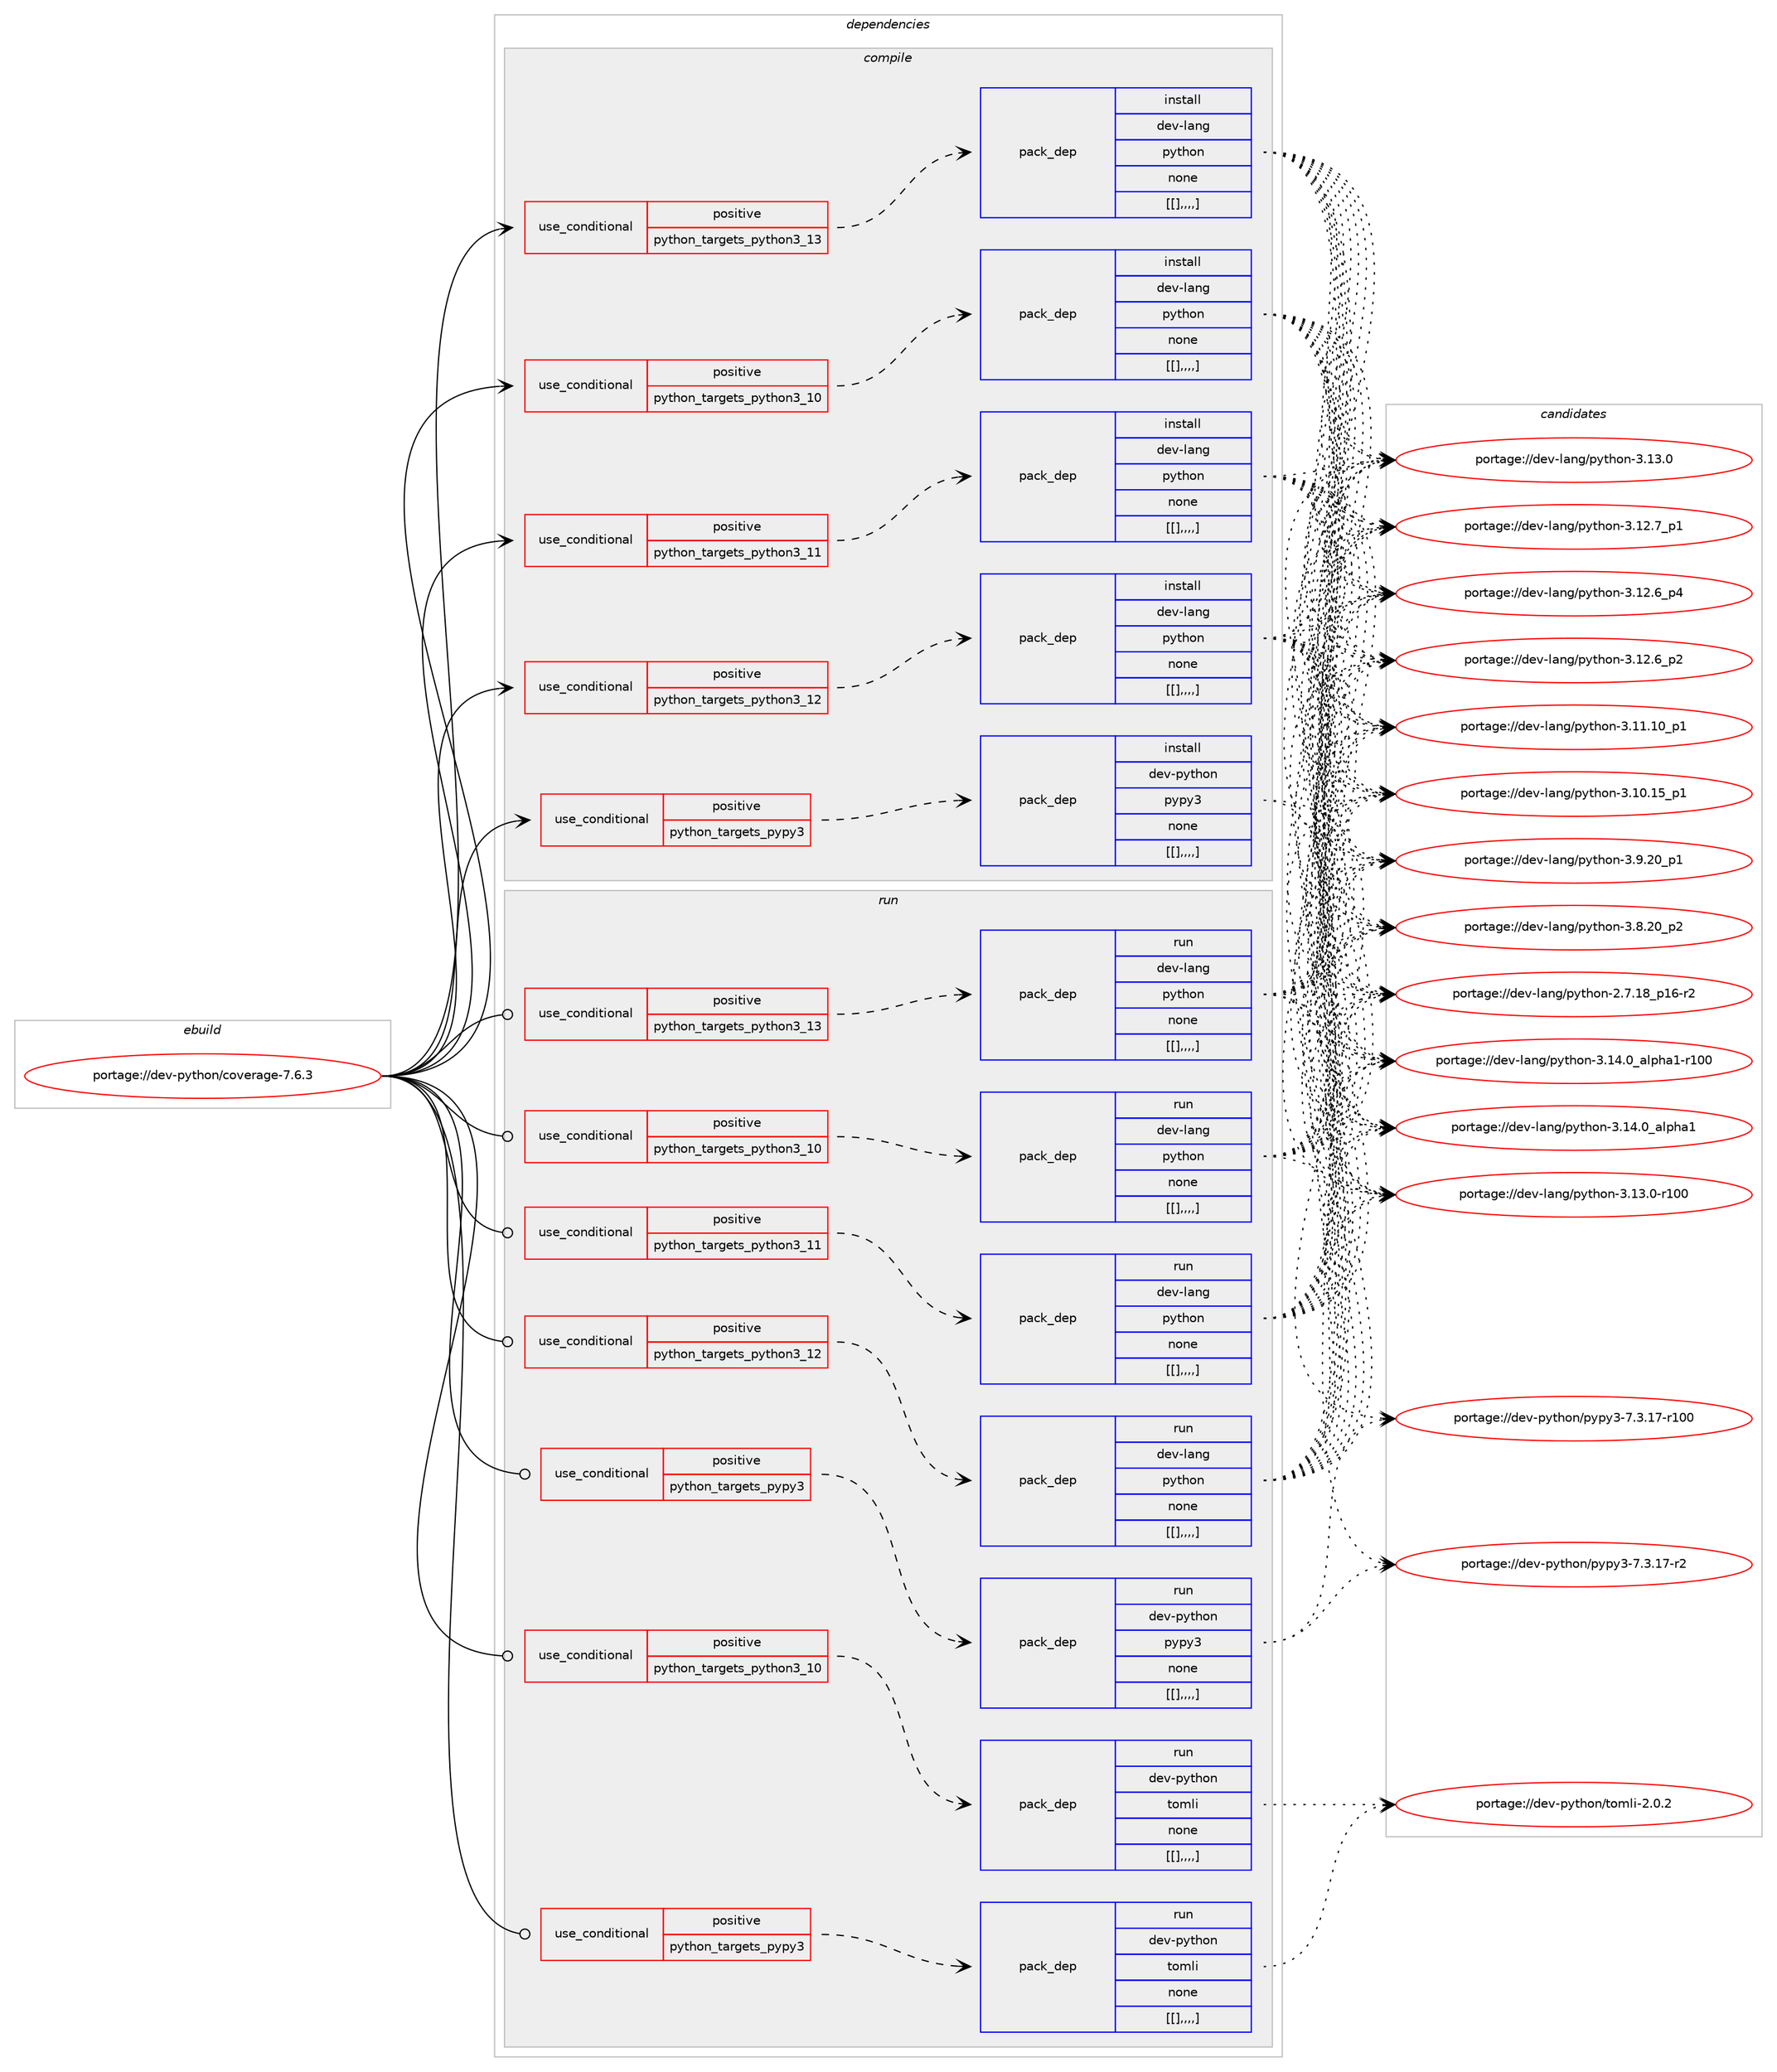 digraph prolog {

# *************
# Graph options
# *************

newrank=true;
concentrate=true;
compound=true;
graph [rankdir=LR,fontname=Helvetica,fontsize=10,ranksep=1.5];#, ranksep=2.5, nodesep=0.2];
edge  [arrowhead=vee];
node  [fontname=Helvetica,fontsize=10];

# **********
# The ebuild
# **********

subgraph cluster_leftcol {
color=gray;
label=<<i>ebuild</i>>;
id [label="portage://dev-python/coverage-7.6.3", color=red, width=4, href="../dev-python/coverage-7.6.3.svg"];
}

# ****************
# The dependencies
# ****************

subgraph cluster_midcol {
color=gray;
label=<<i>dependencies</i>>;
subgraph cluster_compile {
fillcolor="#eeeeee";
style=filled;
label=<<i>compile</i>>;
subgraph cond33964 {
dependency149577 [label=<<TABLE BORDER="0" CELLBORDER="1" CELLSPACING="0" CELLPADDING="4"><TR><TD ROWSPAN="3" CELLPADDING="10">use_conditional</TD></TR><TR><TD>positive</TD></TR><TR><TD>python_targets_pypy3</TD></TR></TABLE>>, shape=none, color=red];
subgraph pack114297 {
dependency149581 [label=<<TABLE BORDER="0" CELLBORDER="1" CELLSPACING="0" CELLPADDING="4" WIDTH="220"><TR><TD ROWSPAN="6" CELLPADDING="30">pack_dep</TD></TR><TR><TD WIDTH="110">install</TD></TR><TR><TD>dev-python</TD></TR><TR><TD>pypy3</TD></TR><TR><TD>none</TD></TR><TR><TD>[[],,,,]</TD></TR></TABLE>>, shape=none, color=blue];
}
dependency149577:e -> dependency149581:w [weight=20,style="dashed",arrowhead="vee"];
}
id:e -> dependency149577:w [weight=20,style="solid",arrowhead="vee"];
subgraph cond33967 {
dependency149596 [label=<<TABLE BORDER="0" CELLBORDER="1" CELLSPACING="0" CELLPADDING="4"><TR><TD ROWSPAN="3" CELLPADDING="10">use_conditional</TD></TR><TR><TD>positive</TD></TR><TR><TD>python_targets_python3_10</TD></TR></TABLE>>, shape=none, color=red];
subgraph pack114306 {
dependency149599 [label=<<TABLE BORDER="0" CELLBORDER="1" CELLSPACING="0" CELLPADDING="4" WIDTH="220"><TR><TD ROWSPAN="6" CELLPADDING="30">pack_dep</TD></TR><TR><TD WIDTH="110">install</TD></TR><TR><TD>dev-lang</TD></TR><TR><TD>python</TD></TR><TR><TD>none</TD></TR><TR><TD>[[],,,,]</TD></TR></TABLE>>, shape=none, color=blue];
}
dependency149596:e -> dependency149599:w [weight=20,style="dashed",arrowhead="vee"];
}
id:e -> dependency149596:w [weight=20,style="solid",arrowhead="vee"];
subgraph cond33974 {
dependency149617 [label=<<TABLE BORDER="0" CELLBORDER="1" CELLSPACING="0" CELLPADDING="4"><TR><TD ROWSPAN="3" CELLPADDING="10">use_conditional</TD></TR><TR><TD>positive</TD></TR><TR><TD>python_targets_python3_11</TD></TR></TABLE>>, shape=none, color=red];
subgraph pack114321 {
dependency149635 [label=<<TABLE BORDER="0" CELLBORDER="1" CELLSPACING="0" CELLPADDING="4" WIDTH="220"><TR><TD ROWSPAN="6" CELLPADDING="30">pack_dep</TD></TR><TR><TD WIDTH="110">install</TD></TR><TR><TD>dev-lang</TD></TR><TR><TD>python</TD></TR><TR><TD>none</TD></TR><TR><TD>[[],,,,]</TD></TR></TABLE>>, shape=none, color=blue];
}
dependency149617:e -> dependency149635:w [weight=20,style="dashed",arrowhead="vee"];
}
id:e -> dependency149617:w [weight=20,style="solid",arrowhead="vee"];
subgraph cond33988 {
dependency149641 [label=<<TABLE BORDER="0" CELLBORDER="1" CELLSPACING="0" CELLPADDING="4"><TR><TD ROWSPAN="3" CELLPADDING="10">use_conditional</TD></TR><TR><TD>positive</TD></TR><TR><TD>python_targets_python3_12</TD></TR></TABLE>>, shape=none, color=red];
subgraph pack114331 {
dependency149646 [label=<<TABLE BORDER="0" CELLBORDER="1" CELLSPACING="0" CELLPADDING="4" WIDTH="220"><TR><TD ROWSPAN="6" CELLPADDING="30">pack_dep</TD></TR><TR><TD WIDTH="110">install</TD></TR><TR><TD>dev-lang</TD></TR><TR><TD>python</TD></TR><TR><TD>none</TD></TR><TR><TD>[[],,,,]</TD></TR></TABLE>>, shape=none, color=blue];
}
dependency149641:e -> dependency149646:w [weight=20,style="dashed",arrowhead="vee"];
}
id:e -> dependency149641:w [weight=20,style="solid",arrowhead="vee"];
subgraph cond33994 {
dependency149657 [label=<<TABLE BORDER="0" CELLBORDER="1" CELLSPACING="0" CELLPADDING="4"><TR><TD ROWSPAN="3" CELLPADDING="10">use_conditional</TD></TR><TR><TD>positive</TD></TR><TR><TD>python_targets_python3_13</TD></TR></TABLE>>, shape=none, color=red];
subgraph pack114347 {
dependency149674 [label=<<TABLE BORDER="0" CELLBORDER="1" CELLSPACING="0" CELLPADDING="4" WIDTH="220"><TR><TD ROWSPAN="6" CELLPADDING="30">pack_dep</TD></TR><TR><TD WIDTH="110">install</TD></TR><TR><TD>dev-lang</TD></TR><TR><TD>python</TD></TR><TR><TD>none</TD></TR><TR><TD>[[],,,,]</TD></TR></TABLE>>, shape=none, color=blue];
}
dependency149657:e -> dependency149674:w [weight=20,style="dashed",arrowhead="vee"];
}
id:e -> dependency149657:w [weight=20,style="solid",arrowhead="vee"];
}
subgraph cluster_compileandrun {
fillcolor="#eeeeee";
style=filled;
label=<<i>compile and run</i>>;
}
subgraph cluster_run {
fillcolor="#eeeeee";
style=filled;
label=<<i>run</i>>;
subgraph cond34002 {
dependency149679 [label=<<TABLE BORDER="0" CELLBORDER="1" CELLSPACING="0" CELLPADDING="4"><TR><TD ROWSPAN="3" CELLPADDING="10">use_conditional</TD></TR><TR><TD>positive</TD></TR><TR><TD>python_targets_pypy3</TD></TR></TABLE>>, shape=none, color=red];
subgraph pack114350 {
dependency149681 [label=<<TABLE BORDER="0" CELLBORDER="1" CELLSPACING="0" CELLPADDING="4" WIDTH="220"><TR><TD ROWSPAN="6" CELLPADDING="30">pack_dep</TD></TR><TR><TD WIDTH="110">run</TD></TR><TR><TD>dev-python</TD></TR><TR><TD>pypy3</TD></TR><TR><TD>none</TD></TR><TR><TD>[[],,,,]</TD></TR></TABLE>>, shape=none, color=blue];
}
dependency149679:e -> dependency149681:w [weight=20,style="dashed",arrowhead="vee"];
}
id:e -> dependency149679:w [weight=20,style="solid",arrowhead="odot"];
subgraph cond34003 {
dependency149685 [label=<<TABLE BORDER="0" CELLBORDER="1" CELLSPACING="0" CELLPADDING="4"><TR><TD ROWSPAN="3" CELLPADDING="10">use_conditional</TD></TR><TR><TD>positive</TD></TR><TR><TD>python_targets_pypy3</TD></TR></TABLE>>, shape=none, color=red];
subgraph pack114356 {
dependency149689 [label=<<TABLE BORDER="0" CELLBORDER="1" CELLSPACING="0" CELLPADDING="4" WIDTH="220"><TR><TD ROWSPAN="6" CELLPADDING="30">pack_dep</TD></TR><TR><TD WIDTH="110">run</TD></TR><TR><TD>dev-python</TD></TR><TR><TD>tomli</TD></TR><TR><TD>none</TD></TR><TR><TD>[[],,,,]</TD></TR></TABLE>>, shape=none, color=blue];
}
dependency149685:e -> dependency149689:w [weight=20,style="dashed",arrowhead="vee"];
}
id:e -> dependency149685:w [weight=20,style="solid",arrowhead="odot"];
subgraph cond34005 {
dependency149690 [label=<<TABLE BORDER="0" CELLBORDER="1" CELLSPACING="0" CELLPADDING="4"><TR><TD ROWSPAN="3" CELLPADDING="10">use_conditional</TD></TR><TR><TD>positive</TD></TR><TR><TD>python_targets_python3_10</TD></TR></TABLE>>, shape=none, color=red];
subgraph pack114357 {
dependency149691 [label=<<TABLE BORDER="0" CELLBORDER="1" CELLSPACING="0" CELLPADDING="4" WIDTH="220"><TR><TD ROWSPAN="6" CELLPADDING="30">pack_dep</TD></TR><TR><TD WIDTH="110">run</TD></TR><TR><TD>dev-lang</TD></TR><TR><TD>python</TD></TR><TR><TD>none</TD></TR><TR><TD>[[],,,,]</TD></TR></TABLE>>, shape=none, color=blue];
}
dependency149690:e -> dependency149691:w [weight=20,style="dashed",arrowhead="vee"];
}
id:e -> dependency149690:w [weight=20,style="solid",arrowhead="odot"];
subgraph cond34006 {
dependency149692 [label=<<TABLE BORDER="0" CELLBORDER="1" CELLSPACING="0" CELLPADDING="4"><TR><TD ROWSPAN="3" CELLPADDING="10">use_conditional</TD></TR><TR><TD>positive</TD></TR><TR><TD>python_targets_python3_10</TD></TR></TABLE>>, shape=none, color=red];
subgraph pack114358 {
dependency149693 [label=<<TABLE BORDER="0" CELLBORDER="1" CELLSPACING="0" CELLPADDING="4" WIDTH="220"><TR><TD ROWSPAN="6" CELLPADDING="30">pack_dep</TD></TR><TR><TD WIDTH="110">run</TD></TR><TR><TD>dev-python</TD></TR><TR><TD>tomli</TD></TR><TR><TD>none</TD></TR><TR><TD>[[],,,,]</TD></TR></TABLE>>, shape=none, color=blue];
}
dependency149692:e -> dependency149693:w [weight=20,style="dashed",arrowhead="vee"];
}
id:e -> dependency149692:w [weight=20,style="solid",arrowhead="odot"];
subgraph cond34007 {
dependency149694 [label=<<TABLE BORDER="0" CELLBORDER="1" CELLSPACING="0" CELLPADDING="4"><TR><TD ROWSPAN="3" CELLPADDING="10">use_conditional</TD></TR><TR><TD>positive</TD></TR><TR><TD>python_targets_python3_11</TD></TR></TABLE>>, shape=none, color=red];
subgraph pack114401 {
dependency149771 [label=<<TABLE BORDER="0" CELLBORDER="1" CELLSPACING="0" CELLPADDING="4" WIDTH="220"><TR><TD ROWSPAN="6" CELLPADDING="30">pack_dep</TD></TR><TR><TD WIDTH="110">run</TD></TR><TR><TD>dev-lang</TD></TR><TR><TD>python</TD></TR><TR><TD>none</TD></TR><TR><TD>[[],,,,]</TD></TR></TABLE>>, shape=none, color=blue];
}
dependency149694:e -> dependency149771:w [weight=20,style="dashed",arrowhead="vee"];
}
id:e -> dependency149694:w [weight=20,style="solid",arrowhead="odot"];
subgraph cond34042 {
dependency149773 [label=<<TABLE BORDER="0" CELLBORDER="1" CELLSPACING="0" CELLPADDING="4"><TR><TD ROWSPAN="3" CELLPADDING="10">use_conditional</TD></TR><TR><TD>positive</TD></TR><TR><TD>python_targets_python3_12</TD></TR></TABLE>>, shape=none, color=red];
subgraph pack114403 {
dependency149774 [label=<<TABLE BORDER="0" CELLBORDER="1" CELLSPACING="0" CELLPADDING="4" WIDTH="220"><TR><TD ROWSPAN="6" CELLPADDING="30">pack_dep</TD></TR><TR><TD WIDTH="110">run</TD></TR><TR><TD>dev-lang</TD></TR><TR><TD>python</TD></TR><TR><TD>none</TD></TR><TR><TD>[[],,,,]</TD></TR></TABLE>>, shape=none, color=blue];
}
dependency149773:e -> dependency149774:w [weight=20,style="dashed",arrowhead="vee"];
}
id:e -> dependency149773:w [weight=20,style="solid",arrowhead="odot"];
subgraph cond34044 {
dependency149777 [label=<<TABLE BORDER="0" CELLBORDER="1" CELLSPACING="0" CELLPADDING="4"><TR><TD ROWSPAN="3" CELLPADDING="10">use_conditional</TD></TR><TR><TD>positive</TD></TR><TR><TD>python_targets_python3_13</TD></TR></TABLE>>, shape=none, color=red];
subgraph pack114405 {
dependency149778 [label=<<TABLE BORDER="0" CELLBORDER="1" CELLSPACING="0" CELLPADDING="4" WIDTH="220"><TR><TD ROWSPAN="6" CELLPADDING="30">pack_dep</TD></TR><TR><TD WIDTH="110">run</TD></TR><TR><TD>dev-lang</TD></TR><TR><TD>python</TD></TR><TR><TD>none</TD></TR><TR><TD>[[],,,,]</TD></TR></TABLE>>, shape=none, color=blue];
}
dependency149777:e -> dependency149778:w [weight=20,style="dashed",arrowhead="vee"];
}
id:e -> dependency149777:w [weight=20,style="solid",arrowhead="odot"];
}
}

# **************
# The candidates
# **************

subgraph cluster_choices {
rank=same;
color=gray;
label=<<i>candidates</i>>;

subgraph choice114291 {
color=black;
nodesep=1;
choice100101118451121211161041111104711212111212151455546514649554511450 [label="portage://dev-python/pypy3-7.3.17-r2", color=red, width=4,href="../dev-python/pypy3-7.3.17-r2.svg"];
choice1001011184511212111610411111047112121112121514555465146495545114494848 [label="portage://dev-python/pypy3-7.3.17-r100", color=red, width=4,href="../dev-python/pypy3-7.3.17-r100.svg"];
dependency149581:e -> choice100101118451121211161041111104711212111212151455546514649554511450:w [style=dotted,weight="100"];
dependency149581:e -> choice1001011184511212111610411111047112121112121514555465146495545114494848:w [style=dotted,weight="100"];
}
subgraph choice114293 {
color=black;
nodesep=1;
choice100101118451089711010347112121116104111110455146495246489597108112104974945114494848 [label="portage://dev-lang/python-3.14.0_alpha1-r100", color=red, width=4,href="../dev-lang/python-3.14.0_alpha1-r100.svg"];
choice1001011184510897110103471121211161041111104551464952464895971081121049749 [label="portage://dev-lang/python-3.14.0_alpha1", color=red, width=4,href="../dev-lang/python-3.14.0_alpha1.svg"];
choice1001011184510897110103471121211161041111104551464951464845114494848 [label="portage://dev-lang/python-3.13.0-r100", color=red, width=4,href="../dev-lang/python-3.13.0-r100.svg"];
choice10010111845108971101034711212111610411111045514649514648 [label="portage://dev-lang/python-3.13.0", color=red, width=4,href="../dev-lang/python-3.13.0.svg"];
choice100101118451089711010347112121116104111110455146495046559511249 [label="portage://dev-lang/python-3.12.7_p1", color=red, width=4,href="../dev-lang/python-3.12.7_p1.svg"];
choice100101118451089711010347112121116104111110455146495046549511252 [label="portage://dev-lang/python-3.12.6_p4", color=red, width=4,href="../dev-lang/python-3.12.6_p4.svg"];
choice100101118451089711010347112121116104111110455146495046549511250 [label="portage://dev-lang/python-3.12.6_p2", color=red, width=4,href="../dev-lang/python-3.12.6_p2.svg"];
choice10010111845108971101034711212111610411111045514649494649489511249 [label="portage://dev-lang/python-3.11.10_p1", color=red, width=4,href="../dev-lang/python-3.11.10_p1.svg"];
choice10010111845108971101034711212111610411111045514649484649539511249 [label="portage://dev-lang/python-3.10.15_p1", color=red, width=4,href="../dev-lang/python-3.10.15_p1.svg"];
choice100101118451089711010347112121116104111110455146574650489511249 [label="portage://dev-lang/python-3.9.20_p1", color=red, width=4,href="../dev-lang/python-3.9.20_p1.svg"];
choice100101118451089711010347112121116104111110455146564650489511250 [label="portage://dev-lang/python-3.8.20_p2", color=red, width=4,href="../dev-lang/python-3.8.20_p2.svg"];
choice100101118451089711010347112121116104111110455046554649569511249544511450 [label="portage://dev-lang/python-2.7.18_p16-r2", color=red, width=4,href="../dev-lang/python-2.7.18_p16-r2.svg"];
dependency149599:e -> choice100101118451089711010347112121116104111110455146495246489597108112104974945114494848:w [style=dotted,weight="100"];
dependency149599:e -> choice1001011184510897110103471121211161041111104551464952464895971081121049749:w [style=dotted,weight="100"];
dependency149599:e -> choice1001011184510897110103471121211161041111104551464951464845114494848:w [style=dotted,weight="100"];
dependency149599:e -> choice10010111845108971101034711212111610411111045514649514648:w [style=dotted,weight="100"];
dependency149599:e -> choice100101118451089711010347112121116104111110455146495046559511249:w [style=dotted,weight="100"];
dependency149599:e -> choice100101118451089711010347112121116104111110455146495046549511252:w [style=dotted,weight="100"];
dependency149599:e -> choice100101118451089711010347112121116104111110455146495046549511250:w [style=dotted,weight="100"];
dependency149599:e -> choice10010111845108971101034711212111610411111045514649494649489511249:w [style=dotted,weight="100"];
dependency149599:e -> choice10010111845108971101034711212111610411111045514649484649539511249:w [style=dotted,weight="100"];
dependency149599:e -> choice100101118451089711010347112121116104111110455146574650489511249:w [style=dotted,weight="100"];
dependency149599:e -> choice100101118451089711010347112121116104111110455146564650489511250:w [style=dotted,weight="100"];
dependency149599:e -> choice100101118451089711010347112121116104111110455046554649569511249544511450:w [style=dotted,weight="100"];
}
subgraph choice114320 {
color=black;
nodesep=1;
choice100101118451089711010347112121116104111110455146495246489597108112104974945114494848 [label="portage://dev-lang/python-3.14.0_alpha1-r100", color=red, width=4,href="../dev-lang/python-3.14.0_alpha1-r100.svg"];
choice1001011184510897110103471121211161041111104551464952464895971081121049749 [label="portage://dev-lang/python-3.14.0_alpha1", color=red, width=4,href="../dev-lang/python-3.14.0_alpha1.svg"];
choice1001011184510897110103471121211161041111104551464951464845114494848 [label="portage://dev-lang/python-3.13.0-r100", color=red, width=4,href="../dev-lang/python-3.13.0-r100.svg"];
choice10010111845108971101034711212111610411111045514649514648 [label="portage://dev-lang/python-3.13.0", color=red, width=4,href="../dev-lang/python-3.13.0.svg"];
choice100101118451089711010347112121116104111110455146495046559511249 [label="portage://dev-lang/python-3.12.7_p1", color=red, width=4,href="../dev-lang/python-3.12.7_p1.svg"];
choice100101118451089711010347112121116104111110455146495046549511252 [label="portage://dev-lang/python-3.12.6_p4", color=red, width=4,href="../dev-lang/python-3.12.6_p4.svg"];
choice100101118451089711010347112121116104111110455146495046549511250 [label="portage://dev-lang/python-3.12.6_p2", color=red, width=4,href="../dev-lang/python-3.12.6_p2.svg"];
choice10010111845108971101034711212111610411111045514649494649489511249 [label="portage://dev-lang/python-3.11.10_p1", color=red, width=4,href="../dev-lang/python-3.11.10_p1.svg"];
choice10010111845108971101034711212111610411111045514649484649539511249 [label="portage://dev-lang/python-3.10.15_p1", color=red, width=4,href="../dev-lang/python-3.10.15_p1.svg"];
choice100101118451089711010347112121116104111110455146574650489511249 [label="portage://dev-lang/python-3.9.20_p1", color=red, width=4,href="../dev-lang/python-3.9.20_p1.svg"];
choice100101118451089711010347112121116104111110455146564650489511250 [label="portage://dev-lang/python-3.8.20_p2", color=red, width=4,href="../dev-lang/python-3.8.20_p2.svg"];
choice100101118451089711010347112121116104111110455046554649569511249544511450 [label="portage://dev-lang/python-2.7.18_p16-r2", color=red, width=4,href="../dev-lang/python-2.7.18_p16-r2.svg"];
dependency149635:e -> choice100101118451089711010347112121116104111110455146495246489597108112104974945114494848:w [style=dotted,weight="100"];
dependency149635:e -> choice1001011184510897110103471121211161041111104551464952464895971081121049749:w [style=dotted,weight="100"];
dependency149635:e -> choice1001011184510897110103471121211161041111104551464951464845114494848:w [style=dotted,weight="100"];
dependency149635:e -> choice10010111845108971101034711212111610411111045514649514648:w [style=dotted,weight="100"];
dependency149635:e -> choice100101118451089711010347112121116104111110455146495046559511249:w [style=dotted,weight="100"];
dependency149635:e -> choice100101118451089711010347112121116104111110455146495046549511252:w [style=dotted,weight="100"];
dependency149635:e -> choice100101118451089711010347112121116104111110455146495046549511250:w [style=dotted,weight="100"];
dependency149635:e -> choice10010111845108971101034711212111610411111045514649494649489511249:w [style=dotted,weight="100"];
dependency149635:e -> choice10010111845108971101034711212111610411111045514649484649539511249:w [style=dotted,weight="100"];
dependency149635:e -> choice100101118451089711010347112121116104111110455146574650489511249:w [style=dotted,weight="100"];
dependency149635:e -> choice100101118451089711010347112121116104111110455146564650489511250:w [style=dotted,weight="100"];
dependency149635:e -> choice100101118451089711010347112121116104111110455046554649569511249544511450:w [style=dotted,weight="100"];
}
subgraph choice114365 {
color=black;
nodesep=1;
choice100101118451089711010347112121116104111110455146495246489597108112104974945114494848 [label="portage://dev-lang/python-3.14.0_alpha1-r100", color=red, width=4,href="../dev-lang/python-3.14.0_alpha1-r100.svg"];
choice1001011184510897110103471121211161041111104551464952464895971081121049749 [label="portage://dev-lang/python-3.14.0_alpha1", color=red, width=4,href="../dev-lang/python-3.14.0_alpha1.svg"];
choice1001011184510897110103471121211161041111104551464951464845114494848 [label="portage://dev-lang/python-3.13.0-r100", color=red, width=4,href="../dev-lang/python-3.13.0-r100.svg"];
choice10010111845108971101034711212111610411111045514649514648 [label="portage://dev-lang/python-3.13.0", color=red, width=4,href="../dev-lang/python-3.13.0.svg"];
choice100101118451089711010347112121116104111110455146495046559511249 [label="portage://dev-lang/python-3.12.7_p1", color=red, width=4,href="../dev-lang/python-3.12.7_p1.svg"];
choice100101118451089711010347112121116104111110455146495046549511252 [label="portage://dev-lang/python-3.12.6_p4", color=red, width=4,href="../dev-lang/python-3.12.6_p4.svg"];
choice100101118451089711010347112121116104111110455146495046549511250 [label="portage://dev-lang/python-3.12.6_p2", color=red, width=4,href="../dev-lang/python-3.12.6_p2.svg"];
choice10010111845108971101034711212111610411111045514649494649489511249 [label="portage://dev-lang/python-3.11.10_p1", color=red, width=4,href="../dev-lang/python-3.11.10_p1.svg"];
choice10010111845108971101034711212111610411111045514649484649539511249 [label="portage://dev-lang/python-3.10.15_p1", color=red, width=4,href="../dev-lang/python-3.10.15_p1.svg"];
choice100101118451089711010347112121116104111110455146574650489511249 [label="portage://dev-lang/python-3.9.20_p1", color=red, width=4,href="../dev-lang/python-3.9.20_p1.svg"];
choice100101118451089711010347112121116104111110455146564650489511250 [label="portage://dev-lang/python-3.8.20_p2", color=red, width=4,href="../dev-lang/python-3.8.20_p2.svg"];
choice100101118451089711010347112121116104111110455046554649569511249544511450 [label="portage://dev-lang/python-2.7.18_p16-r2", color=red, width=4,href="../dev-lang/python-2.7.18_p16-r2.svg"];
dependency149646:e -> choice100101118451089711010347112121116104111110455146495246489597108112104974945114494848:w [style=dotted,weight="100"];
dependency149646:e -> choice1001011184510897110103471121211161041111104551464952464895971081121049749:w [style=dotted,weight="100"];
dependency149646:e -> choice1001011184510897110103471121211161041111104551464951464845114494848:w [style=dotted,weight="100"];
dependency149646:e -> choice10010111845108971101034711212111610411111045514649514648:w [style=dotted,weight="100"];
dependency149646:e -> choice100101118451089711010347112121116104111110455146495046559511249:w [style=dotted,weight="100"];
dependency149646:e -> choice100101118451089711010347112121116104111110455146495046549511252:w [style=dotted,weight="100"];
dependency149646:e -> choice100101118451089711010347112121116104111110455146495046549511250:w [style=dotted,weight="100"];
dependency149646:e -> choice10010111845108971101034711212111610411111045514649494649489511249:w [style=dotted,weight="100"];
dependency149646:e -> choice10010111845108971101034711212111610411111045514649484649539511249:w [style=dotted,weight="100"];
dependency149646:e -> choice100101118451089711010347112121116104111110455146574650489511249:w [style=dotted,weight="100"];
dependency149646:e -> choice100101118451089711010347112121116104111110455146564650489511250:w [style=dotted,weight="100"];
dependency149646:e -> choice100101118451089711010347112121116104111110455046554649569511249544511450:w [style=dotted,weight="100"];
}
subgraph choice114374 {
color=black;
nodesep=1;
choice100101118451089711010347112121116104111110455146495246489597108112104974945114494848 [label="portage://dev-lang/python-3.14.0_alpha1-r100", color=red, width=4,href="../dev-lang/python-3.14.0_alpha1-r100.svg"];
choice1001011184510897110103471121211161041111104551464952464895971081121049749 [label="portage://dev-lang/python-3.14.0_alpha1", color=red, width=4,href="../dev-lang/python-3.14.0_alpha1.svg"];
choice1001011184510897110103471121211161041111104551464951464845114494848 [label="portage://dev-lang/python-3.13.0-r100", color=red, width=4,href="../dev-lang/python-3.13.0-r100.svg"];
choice10010111845108971101034711212111610411111045514649514648 [label="portage://dev-lang/python-3.13.0", color=red, width=4,href="../dev-lang/python-3.13.0.svg"];
choice100101118451089711010347112121116104111110455146495046559511249 [label="portage://dev-lang/python-3.12.7_p1", color=red, width=4,href="../dev-lang/python-3.12.7_p1.svg"];
choice100101118451089711010347112121116104111110455146495046549511252 [label="portage://dev-lang/python-3.12.6_p4", color=red, width=4,href="../dev-lang/python-3.12.6_p4.svg"];
choice100101118451089711010347112121116104111110455146495046549511250 [label="portage://dev-lang/python-3.12.6_p2", color=red, width=4,href="../dev-lang/python-3.12.6_p2.svg"];
choice10010111845108971101034711212111610411111045514649494649489511249 [label="portage://dev-lang/python-3.11.10_p1", color=red, width=4,href="../dev-lang/python-3.11.10_p1.svg"];
choice10010111845108971101034711212111610411111045514649484649539511249 [label="portage://dev-lang/python-3.10.15_p1", color=red, width=4,href="../dev-lang/python-3.10.15_p1.svg"];
choice100101118451089711010347112121116104111110455146574650489511249 [label="portage://dev-lang/python-3.9.20_p1", color=red, width=4,href="../dev-lang/python-3.9.20_p1.svg"];
choice100101118451089711010347112121116104111110455146564650489511250 [label="portage://dev-lang/python-3.8.20_p2", color=red, width=4,href="../dev-lang/python-3.8.20_p2.svg"];
choice100101118451089711010347112121116104111110455046554649569511249544511450 [label="portage://dev-lang/python-2.7.18_p16-r2", color=red, width=4,href="../dev-lang/python-2.7.18_p16-r2.svg"];
dependency149674:e -> choice100101118451089711010347112121116104111110455146495246489597108112104974945114494848:w [style=dotted,weight="100"];
dependency149674:e -> choice1001011184510897110103471121211161041111104551464952464895971081121049749:w [style=dotted,weight="100"];
dependency149674:e -> choice1001011184510897110103471121211161041111104551464951464845114494848:w [style=dotted,weight="100"];
dependency149674:e -> choice10010111845108971101034711212111610411111045514649514648:w [style=dotted,weight="100"];
dependency149674:e -> choice100101118451089711010347112121116104111110455146495046559511249:w [style=dotted,weight="100"];
dependency149674:e -> choice100101118451089711010347112121116104111110455146495046549511252:w [style=dotted,weight="100"];
dependency149674:e -> choice100101118451089711010347112121116104111110455146495046549511250:w [style=dotted,weight="100"];
dependency149674:e -> choice10010111845108971101034711212111610411111045514649494649489511249:w [style=dotted,weight="100"];
dependency149674:e -> choice10010111845108971101034711212111610411111045514649484649539511249:w [style=dotted,weight="100"];
dependency149674:e -> choice100101118451089711010347112121116104111110455146574650489511249:w [style=dotted,weight="100"];
dependency149674:e -> choice100101118451089711010347112121116104111110455146564650489511250:w [style=dotted,weight="100"];
dependency149674:e -> choice100101118451089711010347112121116104111110455046554649569511249544511450:w [style=dotted,weight="100"];
}
subgraph choice114393 {
color=black;
nodesep=1;
choice100101118451121211161041111104711212111212151455546514649554511450 [label="portage://dev-python/pypy3-7.3.17-r2", color=red, width=4,href="../dev-python/pypy3-7.3.17-r2.svg"];
choice1001011184511212111610411111047112121112121514555465146495545114494848 [label="portage://dev-python/pypy3-7.3.17-r100", color=red, width=4,href="../dev-python/pypy3-7.3.17-r100.svg"];
dependency149681:e -> choice100101118451121211161041111104711212111212151455546514649554511450:w [style=dotted,weight="100"];
dependency149681:e -> choice1001011184511212111610411111047112121112121514555465146495545114494848:w [style=dotted,weight="100"];
}
subgraph choice114396 {
color=black;
nodesep=1;
choice1001011184511212111610411111047116111109108105455046484650 [label="portage://dev-python/tomli-2.0.2", color=red, width=4,href="../dev-python/tomli-2.0.2.svg"];
dependency149689:e -> choice1001011184511212111610411111047116111109108105455046484650:w [style=dotted,weight="100"];
}
subgraph choice114397 {
color=black;
nodesep=1;
choice100101118451089711010347112121116104111110455146495246489597108112104974945114494848 [label="portage://dev-lang/python-3.14.0_alpha1-r100", color=red, width=4,href="../dev-lang/python-3.14.0_alpha1-r100.svg"];
choice1001011184510897110103471121211161041111104551464952464895971081121049749 [label="portage://dev-lang/python-3.14.0_alpha1", color=red, width=4,href="../dev-lang/python-3.14.0_alpha1.svg"];
choice1001011184510897110103471121211161041111104551464951464845114494848 [label="portage://dev-lang/python-3.13.0-r100", color=red, width=4,href="../dev-lang/python-3.13.0-r100.svg"];
choice10010111845108971101034711212111610411111045514649514648 [label="portage://dev-lang/python-3.13.0", color=red, width=4,href="../dev-lang/python-3.13.0.svg"];
choice100101118451089711010347112121116104111110455146495046559511249 [label="portage://dev-lang/python-3.12.7_p1", color=red, width=4,href="../dev-lang/python-3.12.7_p1.svg"];
choice100101118451089711010347112121116104111110455146495046549511252 [label="portage://dev-lang/python-3.12.6_p4", color=red, width=4,href="../dev-lang/python-3.12.6_p4.svg"];
choice100101118451089711010347112121116104111110455146495046549511250 [label="portage://dev-lang/python-3.12.6_p2", color=red, width=4,href="../dev-lang/python-3.12.6_p2.svg"];
choice10010111845108971101034711212111610411111045514649494649489511249 [label="portage://dev-lang/python-3.11.10_p1", color=red, width=4,href="../dev-lang/python-3.11.10_p1.svg"];
choice10010111845108971101034711212111610411111045514649484649539511249 [label="portage://dev-lang/python-3.10.15_p1", color=red, width=4,href="../dev-lang/python-3.10.15_p1.svg"];
choice100101118451089711010347112121116104111110455146574650489511249 [label="portage://dev-lang/python-3.9.20_p1", color=red, width=4,href="../dev-lang/python-3.9.20_p1.svg"];
choice100101118451089711010347112121116104111110455146564650489511250 [label="portage://dev-lang/python-3.8.20_p2", color=red, width=4,href="../dev-lang/python-3.8.20_p2.svg"];
choice100101118451089711010347112121116104111110455046554649569511249544511450 [label="portage://dev-lang/python-2.7.18_p16-r2", color=red, width=4,href="../dev-lang/python-2.7.18_p16-r2.svg"];
dependency149691:e -> choice100101118451089711010347112121116104111110455146495246489597108112104974945114494848:w [style=dotted,weight="100"];
dependency149691:e -> choice1001011184510897110103471121211161041111104551464952464895971081121049749:w [style=dotted,weight="100"];
dependency149691:e -> choice1001011184510897110103471121211161041111104551464951464845114494848:w [style=dotted,weight="100"];
dependency149691:e -> choice10010111845108971101034711212111610411111045514649514648:w [style=dotted,weight="100"];
dependency149691:e -> choice100101118451089711010347112121116104111110455146495046559511249:w [style=dotted,weight="100"];
dependency149691:e -> choice100101118451089711010347112121116104111110455146495046549511252:w [style=dotted,weight="100"];
dependency149691:e -> choice100101118451089711010347112121116104111110455146495046549511250:w [style=dotted,weight="100"];
dependency149691:e -> choice10010111845108971101034711212111610411111045514649494649489511249:w [style=dotted,weight="100"];
dependency149691:e -> choice10010111845108971101034711212111610411111045514649484649539511249:w [style=dotted,weight="100"];
dependency149691:e -> choice100101118451089711010347112121116104111110455146574650489511249:w [style=dotted,weight="100"];
dependency149691:e -> choice100101118451089711010347112121116104111110455146564650489511250:w [style=dotted,weight="100"];
dependency149691:e -> choice100101118451089711010347112121116104111110455046554649569511249544511450:w [style=dotted,weight="100"];
}
subgraph choice114409 {
color=black;
nodesep=1;
choice1001011184511212111610411111047116111109108105455046484650 [label="portage://dev-python/tomli-2.0.2", color=red, width=4,href="../dev-python/tomli-2.0.2.svg"];
dependency149693:e -> choice1001011184511212111610411111047116111109108105455046484650:w [style=dotted,weight="100"];
}
subgraph choice114410 {
color=black;
nodesep=1;
choice100101118451089711010347112121116104111110455146495246489597108112104974945114494848 [label="portage://dev-lang/python-3.14.0_alpha1-r100", color=red, width=4,href="../dev-lang/python-3.14.0_alpha1-r100.svg"];
choice1001011184510897110103471121211161041111104551464952464895971081121049749 [label="portage://dev-lang/python-3.14.0_alpha1", color=red, width=4,href="../dev-lang/python-3.14.0_alpha1.svg"];
choice1001011184510897110103471121211161041111104551464951464845114494848 [label="portage://dev-lang/python-3.13.0-r100", color=red, width=4,href="../dev-lang/python-3.13.0-r100.svg"];
choice10010111845108971101034711212111610411111045514649514648 [label="portage://dev-lang/python-3.13.0", color=red, width=4,href="../dev-lang/python-3.13.0.svg"];
choice100101118451089711010347112121116104111110455146495046559511249 [label="portage://dev-lang/python-3.12.7_p1", color=red, width=4,href="../dev-lang/python-3.12.7_p1.svg"];
choice100101118451089711010347112121116104111110455146495046549511252 [label="portage://dev-lang/python-3.12.6_p4", color=red, width=4,href="../dev-lang/python-3.12.6_p4.svg"];
choice100101118451089711010347112121116104111110455146495046549511250 [label="portage://dev-lang/python-3.12.6_p2", color=red, width=4,href="../dev-lang/python-3.12.6_p2.svg"];
choice10010111845108971101034711212111610411111045514649494649489511249 [label="portage://dev-lang/python-3.11.10_p1", color=red, width=4,href="../dev-lang/python-3.11.10_p1.svg"];
choice10010111845108971101034711212111610411111045514649484649539511249 [label="portage://dev-lang/python-3.10.15_p1", color=red, width=4,href="../dev-lang/python-3.10.15_p1.svg"];
choice100101118451089711010347112121116104111110455146574650489511249 [label="portage://dev-lang/python-3.9.20_p1", color=red, width=4,href="../dev-lang/python-3.9.20_p1.svg"];
choice100101118451089711010347112121116104111110455146564650489511250 [label="portage://dev-lang/python-3.8.20_p2", color=red, width=4,href="../dev-lang/python-3.8.20_p2.svg"];
choice100101118451089711010347112121116104111110455046554649569511249544511450 [label="portage://dev-lang/python-2.7.18_p16-r2", color=red, width=4,href="../dev-lang/python-2.7.18_p16-r2.svg"];
dependency149771:e -> choice100101118451089711010347112121116104111110455146495246489597108112104974945114494848:w [style=dotted,weight="100"];
dependency149771:e -> choice1001011184510897110103471121211161041111104551464952464895971081121049749:w [style=dotted,weight="100"];
dependency149771:e -> choice1001011184510897110103471121211161041111104551464951464845114494848:w [style=dotted,weight="100"];
dependency149771:e -> choice10010111845108971101034711212111610411111045514649514648:w [style=dotted,weight="100"];
dependency149771:e -> choice100101118451089711010347112121116104111110455146495046559511249:w [style=dotted,weight="100"];
dependency149771:e -> choice100101118451089711010347112121116104111110455146495046549511252:w [style=dotted,weight="100"];
dependency149771:e -> choice100101118451089711010347112121116104111110455146495046549511250:w [style=dotted,weight="100"];
dependency149771:e -> choice10010111845108971101034711212111610411111045514649494649489511249:w [style=dotted,weight="100"];
dependency149771:e -> choice10010111845108971101034711212111610411111045514649484649539511249:w [style=dotted,weight="100"];
dependency149771:e -> choice100101118451089711010347112121116104111110455146574650489511249:w [style=dotted,weight="100"];
dependency149771:e -> choice100101118451089711010347112121116104111110455146564650489511250:w [style=dotted,weight="100"];
dependency149771:e -> choice100101118451089711010347112121116104111110455046554649569511249544511450:w [style=dotted,weight="100"];
}
subgraph choice114423 {
color=black;
nodesep=1;
choice100101118451089711010347112121116104111110455146495246489597108112104974945114494848 [label="portage://dev-lang/python-3.14.0_alpha1-r100", color=red, width=4,href="../dev-lang/python-3.14.0_alpha1-r100.svg"];
choice1001011184510897110103471121211161041111104551464952464895971081121049749 [label="portage://dev-lang/python-3.14.0_alpha1", color=red, width=4,href="../dev-lang/python-3.14.0_alpha1.svg"];
choice1001011184510897110103471121211161041111104551464951464845114494848 [label="portage://dev-lang/python-3.13.0-r100", color=red, width=4,href="../dev-lang/python-3.13.0-r100.svg"];
choice10010111845108971101034711212111610411111045514649514648 [label="portage://dev-lang/python-3.13.0", color=red, width=4,href="../dev-lang/python-3.13.0.svg"];
choice100101118451089711010347112121116104111110455146495046559511249 [label="portage://dev-lang/python-3.12.7_p1", color=red, width=4,href="../dev-lang/python-3.12.7_p1.svg"];
choice100101118451089711010347112121116104111110455146495046549511252 [label="portage://dev-lang/python-3.12.6_p4", color=red, width=4,href="../dev-lang/python-3.12.6_p4.svg"];
choice100101118451089711010347112121116104111110455146495046549511250 [label="portage://dev-lang/python-3.12.6_p2", color=red, width=4,href="../dev-lang/python-3.12.6_p2.svg"];
choice10010111845108971101034711212111610411111045514649494649489511249 [label="portage://dev-lang/python-3.11.10_p1", color=red, width=4,href="../dev-lang/python-3.11.10_p1.svg"];
choice10010111845108971101034711212111610411111045514649484649539511249 [label="portage://dev-lang/python-3.10.15_p1", color=red, width=4,href="../dev-lang/python-3.10.15_p1.svg"];
choice100101118451089711010347112121116104111110455146574650489511249 [label="portage://dev-lang/python-3.9.20_p1", color=red, width=4,href="../dev-lang/python-3.9.20_p1.svg"];
choice100101118451089711010347112121116104111110455146564650489511250 [label="portage://dev-lang/python-3.8.20_p2", color=red, width=4,href="../dev-lang/python-3.8.20_p2.svg"];
choice100101118451089711010347112121116104111110455046554649569511249544511450 [label="portage://dev-lang/python-2.7.18_p16-r2", color=red, width=4,href="../dev-lang/python-2.7.18_p16-r2.svg"];
dependency149774:e -> choice100101118451089711010347112121116104111110455146495246489597108112104974945114494848:w [style=dotted,weight="100"];
dependency149774:e -> choice1001011184510897110103471121211161041111104551464952464895971081121049749:w [style=dotted,weight="100"];
dependency149774:e -> choice1001011184510897110103471121211161041111104551464951464845114494848:w [style=dotted,weight="100"];
dependency149774:e -> choice10010111845108971101034711212111610411111045514649514648:w [style=dotted,weight="100"];
dependency149774:e -> choice100101118451089711010347112121116104111110455146495046559511249:w [style=dotted,weight="100"];
dependency149774:e -> choice100101118451089711010347112121116104111110455146495046549511252:w [style=dotted,weight="100"];
dependency149774:e -> choice100101118451089711010347112121116104111110455146495046549511250:w [style=dotted,weight="100"];
dependency149774:e -> choice10010111845108971101034711212111610411111045514649494649489511249:w [style=dotted,weight="100"];
dependency149774:e -> choice10010111845108971101034711212111610411111045514649484649539511249:w [style=dotted,weight="100"];
dependency149774:e -> choice100101118451089711010347112121116104111110455146574650489511249:w [style=dotted,weight="100"];
dependency149774:e -> choice100101118451089711010347112121116104111110455146564650489511250:w [style=dotted,weight="100"];
dependency149774:e -> choice100101118451089711010347112121116104111110455046554649569511249544511450:w [style=dotted,weight="100"];
}
subgraph choice114434 {
color=black;
nodesep=1;
choice100101118451089711010347112121116104111110455146495246489597108112104974945114494848 [label="portage://dev-lang/python-3.14.0_alpha1-r100", color=red, width=4,href="../dev-lang/python-3.14.0_alpha1-r100.svg"];
choice1001011184510897110103471121211161041111104551464952464895971081121049749 [label="portage://dev-lang/python-3.14.0_alpha1", color=red, width=4,href="../dev-lang/python-3.14.0_alpha1.svg"];
choice1001011184510897110103471121211161041111104551464951464845114494848 [label="portage://dev-lang/python-3.13.0-r100", color=red, width=4,href="../dev-lang/python-3.13.0-r100.svg"];
choice10010111845108971101034711212111610411111045514649514648 [label="portage://dev-lang/python-3.13.0", color=red, width=4,href="../dev-lang/python-3.13.0.svg"];
choice100101118451089711010347112121116104111110455146495046559511249 [label="portage://dev-lang/python-3.12.7_p1", color=red, width=4,href="../dev-lang/python-3.12.7_p1.svg"];
choice100101118451089711010347112121116104111110455146495046549511252 [label="portage://dev-lang/python-3.12.6_p4", color=red, width=4,href="../dev-lang/python-3.12.6_p4.svg"];
choice100101118451089711010347112121116104111110455146495046549511250 [label="portage://dev-lang/python-3.12.6_p2", color=red, width=4,href="../dev-lang/python-3.12.6_p2.svg"];
choice10010111845108971101034711212111610411111045514649494649489511249 [label="portage://dev-lang/python-3.11.10_p1", color=red, width=4,href="../dev-lang/python-3.11.10_p1.svg"];
choice10010111845108971101034711212111610411111045514649484649539511249 [label="portage://dev-lang/python-3.10.15_p1", color=red, width=4,href="../dev-lang/python-3.10.15_p1.svg"];
choice100101118451089711010347112121116104111110455146574650489511249 [label="portage://dev-lang/python-3.9.20_p1", color=red, width=4,href="../dev-lang/python-3.9.20_p1.svg"];
choice100101118451089711010347112121116104111110455146564650489511250 [label="portage://dev-lang/python-3.8.20_p2", color=red, width=4,href="../dev-lang/python-3.8.20_p2.svg"];
choice100101118451089711010347112121116104111110455046554649569511249544511450 [label="portage://dev-lang/python-2.7.18_p16-r2", color=red, width=4,href="../dev-lang/python-2.7.18_p16-r2.svg"];
dependency149778:e -> choice100101118451089711010347112121116104111110455146495246489597108112104974945114494848:w [style=dotted,weight="100"];
dependency149778:e -> choice1001011184510897110103471121211161041111104551464952464895971081121049749:w [style=dotted,weight="100"];
dependency149778:e -> choice1001011184510897110103471121211161041111104551464951464845114494848:w [style=dotted,weight="100"];
dependency149778:e -> choice10010111845108971101034711212111610411111045514649514648:w [style=dotted,weight="100"];
dependency149778:e -> choice100101118451089711010347112121116104111110455146495046559511249:w [style=dotted,weight="100"];
dependency149778:e -> choice100101118451089711010347112121116104111110455146495046549511252:w [style=dotted,weight="100"];
dependency149778:e -> choice100101118451089711010347112121116104111110455146495046549511250:w [style=dotted,weight="100"];
dependency149778:e -> choice10010111845108971101034711212111610411111045514649494649489511249:w [style=dotted,weight="100"];
dependency149778:e -> choice10010111845108971101034711212111610411111045514649484649539511249:w [style=dotted,weight="100"];
dependency149778:e -> choice100101118451089711010347112121116104111110455146574650489511249:w [style=dotted,weight="100"];
dependency149778:e -> choice100101118451089711010347112121116104111110455146564650489511250:w [style=dotted,weight="100"];
dependency149778:e -> choice100101118451089711010347112121116104111110455046554649569511249544511450:w [style=dotted,weight="100"];
}
}

}
